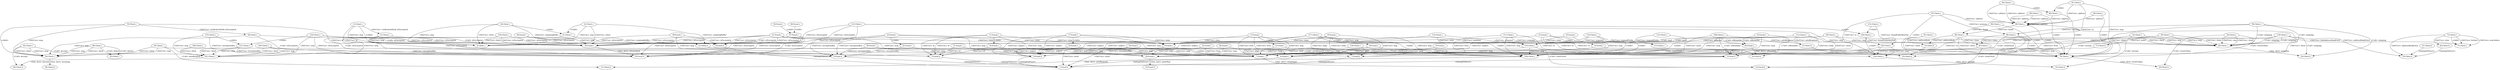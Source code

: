 digraph {
1 [label = "8-Client.c"];
2 [label = "12-Client.c"];
2 -> 1[label="<Def-Use> msg"];
3 [label = "13-Client.c"];
3 -> 2[label="<Def-Use> verificationHook_isEncrypted"];
3 -> 1[label="<child>"];
3 -> 1[label="<Def-Use> msg"];
4 [label = "21-Client.c"];
4 -> 1[label="<Def-Use> client"];
5 [label = "22-Client.c"];
5 -> 1[label="<Def-Use> client"];
5 -> 1[label="<Def-Use> msg"];
5 -> 4[label="<child>"];
6 [label = "24-Client.c"];
6 -> 1[label="<Def-Use> client"];
6 -> 4[label="<child>"];
6 -> 1[label="<Def-Use> msg"];
7 [label = "29-Client.c"];
8 [label = "32-Client.c"];
8 -> 7[label="<Def-Use> client"];
8 -> 7[label="<Def-Use> msg"];
9 [label = "36-Client.c"];
9 -> 7[label="<Def-Use> client"];
9 -> 7[label="<Def-Use> msg"];
10 [label = "39-Client.c"];
10 -> 7[label="<Def-Use> msg"];
10 -> 7[label="<Def-Use> client"];
11 [label = "40-Client.c"];
11 -> 1[label="<Call> mail"];
11 -> 7[label="<Def-Use> client"];
11 -> 7[label="<Def-Use> msg"];
12 [label = "45-Client.c"];
13 [label = "54-Client.c"];
14 [label = "58-Client.c"];
14 -> 13[label="<Def-Use> msg"];
15 [label = "59-Client.c"];
15 -> 14[label="<Def-Use> verificationHook_isEncrypted"];
15 -> 13[label="<child>"];
15 -> 13[label="<Def-Use> msg"];
16 [label = "62-Client.c"];
16 -> 13[label="<Def-Use> client"];
16 -> 13[label="<Def-Use> msg"];
17 [label = "65-Client.c"];
17 -> 13[label="<Def-Use> client"];
17 -> 13[label="<Def-Use> msg"];
18 [label = "66-Client.c"];
18 -> 12[label="<Call> deliver"];
18 -> 13[label="<Def-Use> client"];
18 -> 13[label="<Def-Use> msg"];
19 [label = "71-Client.c"];
20 [label = "73-Client.c"];
20 -> 19[label="<child>"];
20 -> 19[label="<Def-Use> listdata"];
20 -> 19[label="<Def-Use> searchdata"];
21 [label = "79-Client.c"];
22 [label = "81-Client.c"];
22 -> 21[label="<Def-Use> client"];
23 [label = "83-Client.c"];
23 -> 21[label="<Def-Use> msg"];
24 [label = "84-Client.c"];
24 -> 21[label="<Def-Use> client"];
24 -> 19[label="<Def-Use> findAddressBookEntry"];
24 -> 23[label="<Def-Use> clone"];
25 [label = "86-Client.c"];
25 -> 24[label="<Def-Use> found"];
25 -> 21[label="<child>"];
26 [label = "88-Client.c"];
26 -> 21[label="<child>"];
26 -> 24[label="<Def-Use> found"];
26 -> 26[label="<Def-Use> address"];
27 [label = "89-Client.c"];
27 -> 26[label="<Def-Use> address"];
27 -> 21[label="<child>"];
28 [label = "91-Client.c"];
28 -> 21[label="<Def-Use> msg"];
28 -> 26[label="<Def-Use> address"];
28 -> 27[label="<child>"];
29 [label = "92-Client.c"];
29 -> 26[label="<Def-Use> address"];
29 -> 27[label="<child>"];
29 -> 26[label="<Def-Use> address"];
30 [label = "94-Client.c"];
30 -> 26[label="<Def-Use> address"];
30 -> 21[label="<child>"];
31 [label = "96-Client.c"];
31 -> 23[label="<Def-Use> clone"];
31 -> 21[label="<child>"];
32 [label = "97-Client.c"];
32 -> 31[label="<Def-Use> newmsg"];
32 -> 26[label="<Def-Use> address"];
32 -> 21[label="<child>"];
33 [label = "98-Client.c"];
33 -> 26[label="<Def-Use> address"];
33 -> 21[label="<child>"];
33 -> 26[label="<Def-Use> address"];
34 [label = "99-Client.c"];
34 -> 7[label="<Call> outgoing"];
34 -> 21[label="<Def-Use> client"];
34 -> 31[label="<Def-Use> newmsg"];
35 [label = "106-Client.c"];
36 [label = "108-Client.c"];
36 -> 35[label="<Def-Use> client"];
36 -> 35[label="<Def-Use> msg"];
37 [label = "110-Client.c"];
37 -> 35[label="<Def-Use> msg"];
38 [label = "111-Client.c"];
38 -> 37[label="<Def-Use> response"];
38 -> 35[label="<Def-Use> msg"];
39 [label = "112-Client.c"];
39 -> 37[label="<Def-Use> response"];
39 -> 35[label="<Def-Use> client"];
40 [label = "113-Client.c"];
41 [label = "114-Client.c"];
41 -> 37[label="<Def-Use> response"];
41 -> 35[label="<child>"];
42 [label = "115-Client.c"];
42 -> 40[label="<Def-Use> respondPrefix"];
42 -> 35[label="<child>"];
43 [label = "116-Client.c"];
43 -> 37[label="<Def-Use> response"];
43 -> 35[label="<child>"];
43 -> 40[label="<Def-Use> respondPrefix"];
44 [label = "117-Client.c"];
44 -> 37[label="<Def-Use> response"];
44 -> 35[label="<child>"];
44 -> 35[label="<Def-Use> msg"];
45 [label = "118-Client.c"];
45 -> 7[label="<Call> outgoing"];
45 -> 35[label="<Def-Use> client"];
45 -> 37[label="<Def-Use> response"];
46 [label = "124-Client.c"];
47 [label = "126-Client.c"];
47 -> 46[label="<Def-Use> client"];
47 -> 46[label="<Def-Use> msg"];
48 [label = "128-Client.c"];
48 -> 47[label="<Def-Use> foundPublicKeyPair"];
48 -> 46[label="<child>"];
49 [label = "130-Client.c"];
49 -> 46[label="<Def-Use> msg"];
50 [label = "131-Client.c"];
50 -> 48[label="<child>"];
50 -> 47[label="<Def-Use> foundPublicKeyPair"];
51 [label = "133-Client.c"];
51 -> 46[label="<Def-Use> msg"];
51 -> 48[label="<child>"];
52 [label = "141-Client.c"];
53 [label = "144-Client.c"];
53 -> 52[label="<Def-Use> msg"];
53 -> 52[label="<Def-Use> client"];
54 [label = "148-Client.c"];
54 -> 52[label="<Def-Use> client"];
55 [label = "150-Client.c"];
55 -> 52[label="<Def-Use> msg"];
56 [label = "151-Client.c"];
56 -> 52[label="<Def-Use> msg"];
56 -> 52[label="<Def-Use> client"];
57 [label = "153-Client.c"];
57 -> 52[label="<Def-Use> msg"];
57 -> 56[label="<child>"];
58 [label = "154-Client.c"];
58 -> 52[label="<Def-Use> msg"];
58 -> 56[label="<child>"];
59 [label = "10-Client.h"];
60 [label = "12-Client.h"];
61 [label = "13-Client.h"];
62 [label = "14-Client.h"];
63 [label = "15-Client.h"];
60 -> 59[label="<belongToStruct>"];
61 -> 59[label="<belongToStruct>"];
62 -> 59[label="<belongToStruct>"];
63 -> 59[label="<belongToStruct>"];
64 [label = "18-Client.h"];
65 [label = "20-Client.h"];
66 [label = "21-Client.h"];
65 -> 64[label="<belongToStruct>"];
66 -> 64[label="<belongToStruct>"];
67 [label = "24-Client.h"];
68 [label = "26-Client.h"];
69 [label = "29-Client.h"];
70 [label = "31-Client.h"];
71 [label = "35-Client.h"];
72 [label = "40-Client.h"];
73 [label = "7-Email.c"];
74 [label = "9-Email.c"];
74 -> 73[label="<child>"];
75 [label = "10-Email.c"];
75 -> 73[label="<Def-Use> msg"];
76 [label = "11-Email.c"];
76 -> 74[label="<Def-Use> clone"];
76 -> 73[label="<Def-Use> msg"];
76 -> 75[label="<child>"];
77 [label = "12-Email.c"];
77 -> 73[label="<Def-Use> msg"];
78 [label = "13-Email.c"];
78 -> 74[label="<Def-Use> clone"];
78 -> 73[label="<Def-Use> msg"];
78 -> 77[label="<child>"];
79 [label = "14-Email.c"];
79 -> 73[label="<Def-Use> msg"];
80 [label = "15-Email.c"];
80 -> 74[label="<Def-Use> clone"];
80 -> 73[label="<Def-Use> msg"];
80 -> 79[label="<child>"];
81 [label = "16-Email.c"];
81 -> 73[label="<Def-Use> msg"];
82 [label = "17-Email.c"];
82 -> 74[label="<Def-Use> clone"];
82 -> 73[label="<Def-Use> msg"];
82 -> 81[label="<child>"];
83 [label = "18-Email.c"];
83 -> 73[label="<Def-Use> msg"];
84 [label = "19-Email.c"];
84 -> 74[label="<Def-Use> clone"];
84 -> 73[label="<Def-Use> msg"];
84 -> 83[label="<child>"];
85 [label = "21-Email.c"];
85 -> 74[label="<Def-Use> clone"];
85 -> 73[label="<Def-Use> msg"];
86 [label = "22-Email.c"];
86 -> 73[label="<Def-Use> msg"];
87 [label = "23-Email.c"];
87 -> 74[label="<Def-Use> clone"];
87 -> 73[label="<Def-Use> msg"];
87 -> 86[label="<child>"];
88 [label = "25-Email.c"];
88 -> 74[label="<Def-Use> clone"];
88 -> 73[label="<child>"];
89 [label = "29-Email.c"];
90 [label = "31-Email.c"];
90 -> 89[label="<Def-Use> msg"];
91 [label = "32-Email.c"];
91 -> 89[label="<Def-Use> msg"];
92 [label = "33-Email.c"];
92 -> 89[label="<Def-Use> msg"];
93 [label = "34-Email.c"];
93 -> 89[label="<Def-Use> msg"];
94 [label = "35-Email.c"];
94 -> 89[label="<Def-Use> msg"];
95 [label = "36-Email.c"];
95 -> 89[label="<Def-Use> msg"];
96 [label = "38-Email.c"];
96 -> 89[label="<Def-Use> msg"];
97 [label = "39-Email.c"];
97 -> 89[label="<Def-Use> msg"];
98 [label = "44-Email.c"];
99 [label = "47-Email.c"];
99 -> 98[label="<Def-Use> msg"];
100 [label = "48-Email.c"];
100 -> 99[label="<child>"];
101 [label = "50-Email.c"];
101 -> 99[label="<child>"];
102 [label = "56-Email.c"];
103 [label = "58-Email.c"];
103 -> 102[label="<Def-Use> msg"];
103 -> 102[label="<Def-Use> isEncrypted"];
104 [label = "1-Email.h"];
105 [label = "3-Email.h"];
106 [label = "4-Email.h"];
107 [label = "5-Email.h"];
108 [label = "6-Email.h"];
109 [label = "7-Email.h"];
110 [label = "8-Email.h"];
111 [label = "9-Email.h"];
110 -> 104[label="<belongToStruct>"];
106 -> 104[label="<belongToStruct>"];
105 -> 104[label="<belongToStruct>"];
107 -> 104[label="<belongToStruct>"];
108 -> 104[label="<belongToStruct>"];
109 -> 104[label="<belongToStruct>"];
111 -> 104[label="<belongToStruct>"];
112 [label = "12-Email.h"];
113 [label = "14-Email.h"];
114 [label = "16-Email.h"];
115 [label = "18-Email.h"];
3 -> 105[label="<Def-Use> id"];
58 -> 110[label="<Def-Use> isEncrypted"];
58 -> 102[label="<Def-Use> isEncrypted"];
58 -> 115[label="<Def-Use> isEncrypted"];
44 -> 108[label="<Def-Use> subject"];
26 -> 64[label="<Def-Use> addressBookEntry"];
83 -> 109[label="<Def-Use> body"];
97 -> 111[label="<Def-Use> encryptionKey"];
86 -> 111[label="<Def-Use> encryptionKey"];
41 -> 108[label="<Def-Use> subject"];
96 -> 110[label="<Def-Use> isEncrypted"];
96 -> 102[label="<Def-Use> isEncrypted"];
96 -> 115[label="<Def-Use> isEncrypted"];
20 -> 64[label="<Def-Use> addressBookEntry"];
95 -> 109[label="<Def-Use> body"];
94 -> 98[label="<Call> isReadable"];
94 -> 114[label="<Call> isReadable"];
93 -> 108[label="<Def-Use> subject"];
76 -> 105[label="<Def-Use> id"];
82 -> 108[label="<Def-Use> subject"];
82 -> 108[label="<Def-Use> subject"];
15 -> 105[label="<Def-Use> id"];
6 -> 61[label="<Def-Use> outgoingBuffer"];
45 -> 67[label="<Call> outgoing"];
45 -> 7[label="<Call> outgoing"];
91 -> 106[label="<Def-Use> from"];
8 -> 71[label="<Call> encrypt"];
8 -> 46[label="<Call> encrypt"];
24 -> 62[label="<Def-Use> addressBook"];
43 -> 108[label="<Def-Use> subject"];
80 -> 107[label="<Def-Use> to"];
78 -> 106[label="<Def-Use> from"];
10 -> 60[label="<Def-Use> name"];
55 -> 110[label="<Def-Use> isEncrypted"];
55 -> 102[label="<Def-Use> isEncrypted"];
55 -> 115[label="<Def-Use> isEncrypted"];
39 -> 109[label="<Def-Use> body"];
5 -> 61[label="<Def-Use> outgoingBuffer"];
44 -> 108[label="<Def-Use> subject"];
57 -> 111[label="<Def-Use> encryptionKey"];
87 -> 111[label="<Def-Use> encryptionKey"];
47 -> 107[label="<Def-Use> to"];
10 -> 106[label="<Def-Use> from"];
75 -> 105[label="<Def-Use> id"];
18 -> 12[label="<Call> deliver"];
16 -> 72[label="<Call> decrypt"];
16 -> 52[label="<Call> decrypt"];
20 -> 65[label="<Def-Use> alias"];
79 -> 107[label="<Def-Use> to"];
87 -> 111[label="<Def-Use> encryptionKey"];
32 -> 107[label="<Def-Use> to"];
24 -> 107[label="<Def-Use> to"];
77 -> 106[label="<Def-Use> from"];
92 -> 107[label="<Def-Use> to"];
37 -> 73[label="<Call> cloneEmail"];
37 -> 112[label="<Call> cloneEmail"];
34 -> 67[label="<Call> outgoing"];
34 -> 7[label="<Call> outgoing"];
51 -> 110[label="<Def-Use> isEncrypted"];
51 -> 102[label="<Def-Use> isEncrypted"];
51 -> 115[label="<Def-Use> isEncrypted"];
36 -> 63[label="<Def-Use> autoResponse"];
2 -> 102[label="<Call> isEncrypted"];
2 -> 115[label="<Call> isEncrypted"];
39 -> 63[label="<Def-Use> autoResponse"];
56 -> 111[label="<Def-Use> encryptionKey"];
22 -> 62[label="<Def-Use> addressBook"];
74 -> 104[label="<Def-Use> email"];
85 -> 110[label="<Def-Use> isEncrypted"];
85 -> 102[label="<Def-Use> isEncrypted"];
85 -> 115[label="<Def-Use> isEncrypted"];
99 -> 102[label="<Call> isEncrypted"];
99 -> 115[label="<Call> isEncrypted"];
36 -> 98[label="<Call> isReadable"];
36 -> 114[label="<Call> isReadable"];
78 -> 106[label="<Def-Use> from"];
11 -> 1[label="<Call> mail"];
9 -> 69[label="<Call> resolveAlias"];
9 -> 21[label="<Call> resolveAlias"];
31 -> 73[label="<Call> cloneEmail"];
31 -> 112[label="<Call> cloneEmail"];
74 -> 104[label="<Def-Use> email"];
81 -> 108[label="<Def-Use> subject"];
38 -> 106[label="<Def-Use> from"];
76 -> 105[label="<Def-Use> id"];
23 -> 73[label="<Call> cloneEmail"];
23 -> 112[label="<Call> cloneEmail"];
38 -> 107[label="<Def-Use> to"];
14 -> 102[label="<Call> isEncrypted"];
14 -> 115[label="<Call> isEncrypted"];
84 -> 109[label="<Def-Use> body"];
4 -> 61[label="<Def-Use> outgoingBuffer"];
17 -> 35[label="<Call> autoRespond"];
17 -> 70[label="<Call> autoRespond"];
84 -> 109[label="<Def-Use> body"];
49 -> 111[label="<Def-Use> encryptionKey"];
90 -> 105[label="<Def-Use> id"];
53 -> 111[label="<Def-Use> encryptionKey"];
80 -> 107[label="<Def-Use> to"];
28 -> 107[label="<Def-Use> to"];
85 -> 110[label="<Def-Use> isEncrypted"];
85 -> 102[label="<Def-Use> isEncrypted"];
85 -> 115[label="<Def-Use> isEncrypted"];
89 -> 113[label="<func_decl> printMail"];
7 -> 67[label="<func_decl> outgoing"];
102 -> 115[label="<func_decl> isEncrypted"];
13 -> 68[label="<func_decl> incoming"];
35 -> 70[label="<func_decl> autoRespond"];
46 -> 71[label="<func_decl> encrypt"];
21 -> 69[label="<func_decl> resolveAlias"];
98 -> 114[label="<func_decl> isReadable"];
73 -> 112[label="<func_decl> cloneEmail"];
52 -> 72[label="<func_decl> decrypt"];
}